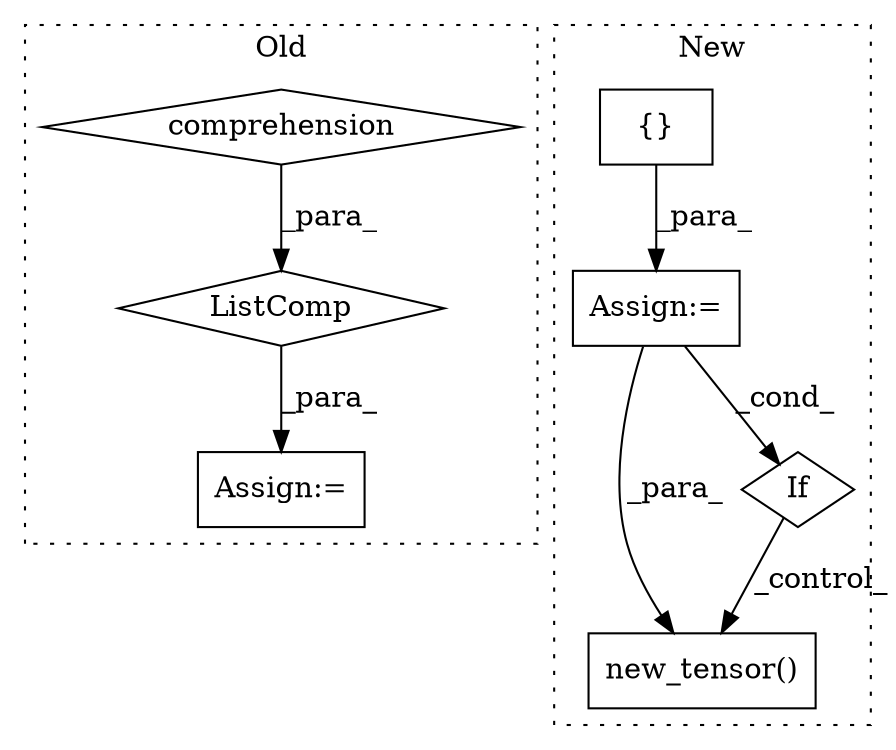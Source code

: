 digraph G {
subgraph cluster0 {
1 [label="ListComp" a="106" s="15486" l="74" shape="diamond"];
5 [label="comprehension" a="45" s="15521" l="3" shape="diamond"];
7 [label="Assign:=" a="68" s="15483" l="3" shape="box"];
label = "Old";
style="dotted";
}
subgraph cluster1 {
2 [label="new_tensor()" a="75" s="16069,16119" l="18,1" shape="box"];
3 [label="If" a="96" s="15919" l="3" shape="diamond"];
4 [label="{}" a="59" s="15602,15602" l="2,1" shape="box"];
6 [label="Assign:=" a="68" s="15599" l="3" shape="box"];
label = "New";
style="dotted";
}
1 -> 7 [label="_para_"];
3 -> 2 [label="_control_"];
4 -> 6 [label="_para_"];
5 -> 1 [label="_para_"];
6 -> 3 [label="_cond_"];
6 -> 2 [label="_para_"];
}
